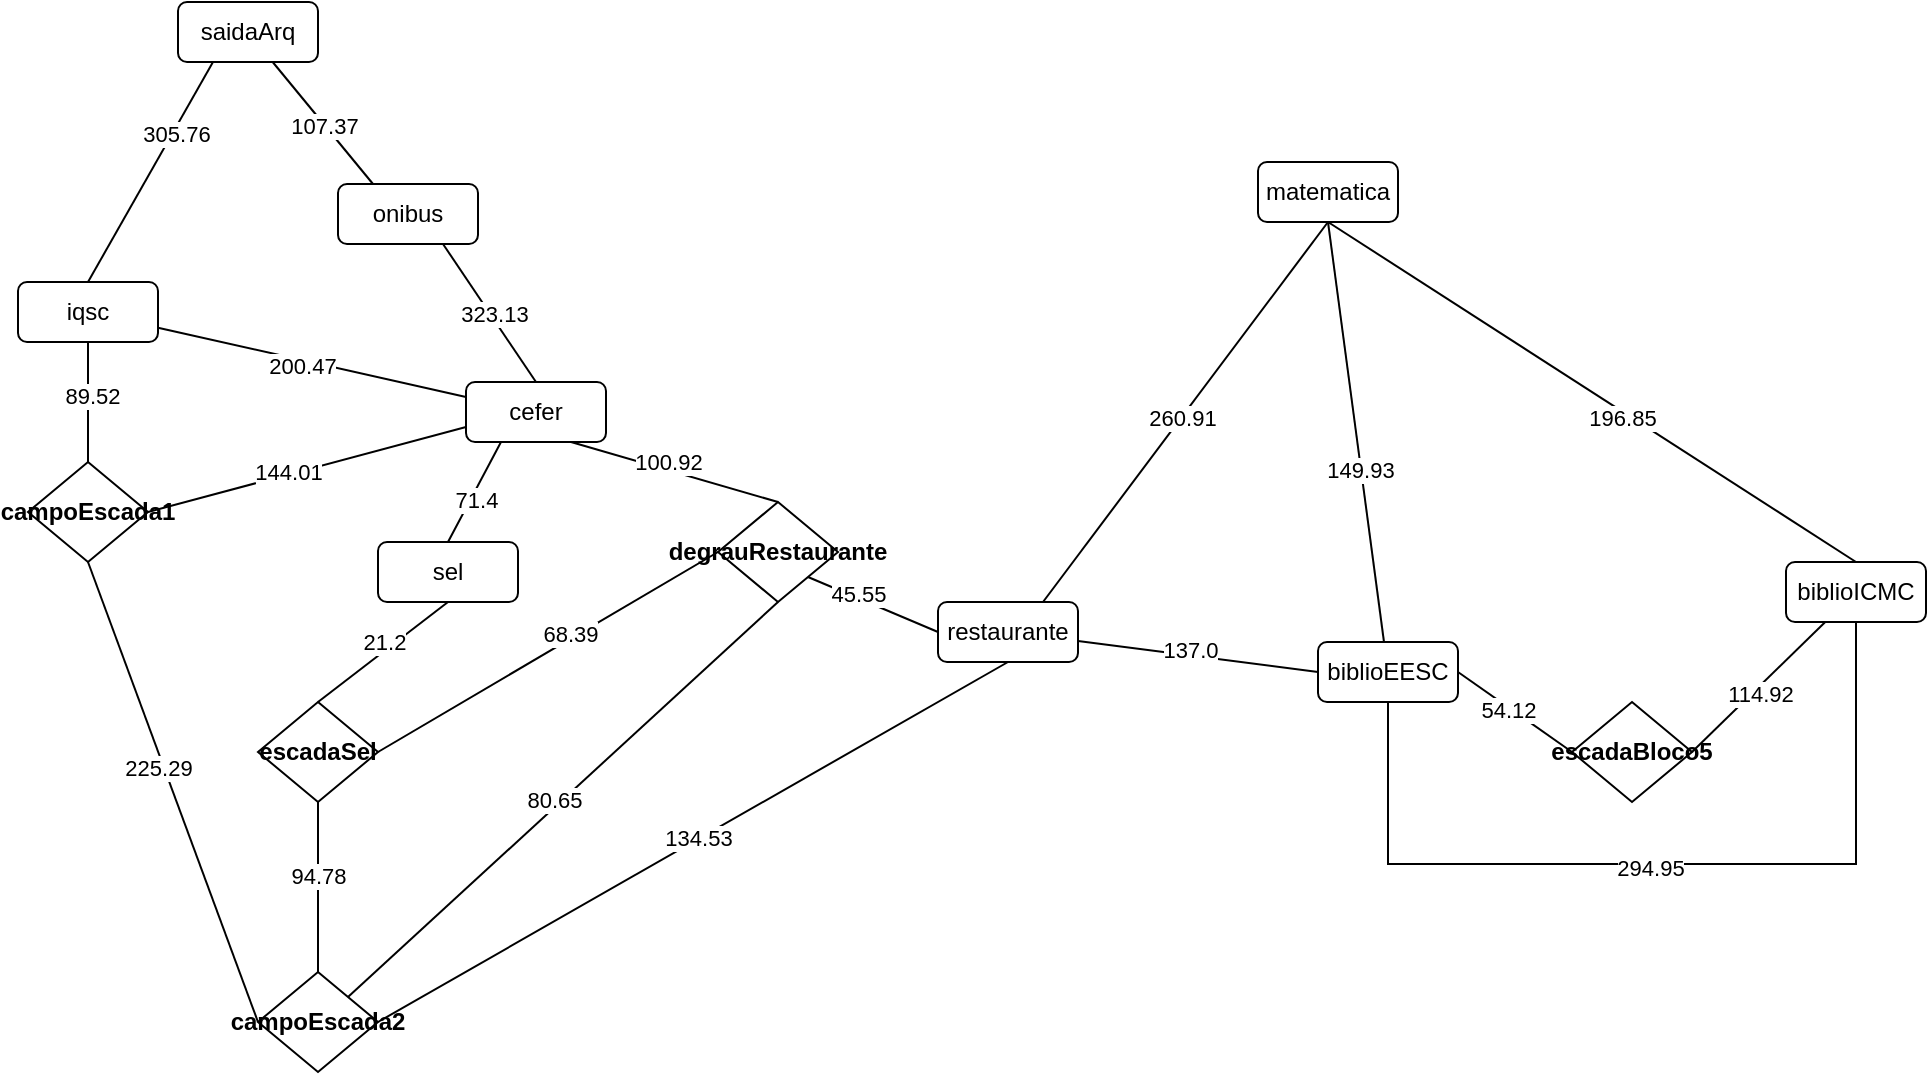 <mxfile version="24.3.1" type="device" pages="2">
  <diagram name="Grafo sem acessibilidade" id="zhBQ2vT0E0Bw0QXHDB5k">
    <mxGraphModel dx="1452" dy="614" grid="0" gridSize="10" guides="1" tooltips="1" connect="1" arrows="1" fold="1" page="0" pageScale="1" pageWidth="827" pageHeight="1169" math="0" shadow="0">
      <root>
        <mxCell id="0" />
        <mxCell id="1" parent="0" />
        <mxCell id="oksww-_7QPB1_juGbVkQ-5" style="rounded=0;orthogonalLoop=1;jettySize=auto;html=1;entryX=0.25;entryY=0;entryDx=0;entryDy=0;endArrow=none;endFill=0;" parent="1" source="oksww-_7QPB1_juGbVkQ-2" target="oksww-_7QPB1_juGbVkQ-3" edge="1">
          <mxGeometry relative="1" as="geometry" />
        </mxCell>
        <mxCell id="oksww-_7QPB1_juGbVkQ-89" value="107.37" style="edgeLabel;html=1;align=center;verticalAlign=middle;resizable=0;points=[];" parent="oksww-_7QPB1_juGbVkQ-5" vertex="1" connectable="0">
          <mxGeometry x="0.024" relative="1" as="geometry">
            <mxPoint as="offset" />
          </mxGeometry>
        </mxCell>
        <mxCell id="oksww-_7QPB1_juGbVkQ-10" style="rounded=0;orthogonalLoop=1;jettySize=auto;html=1;exitX=0.25;exitY=1;exitDx=0;exitDy=0;entryX=0.5;entryY=0;entryDx=0;entryDy=0;endArrow=none;endFill=0;" parent="1" source="oksww-_7QPB1_juGbVkQ-2" target="oksww-_7QPB1_juGbVkQ-9" edge="1">
          <mxGeometry relative="1" as="geometry" />
        </mxCell>
        <mxCell id="oksww-_7QPB1_juGbVkQ-88" value="305.76" style="edgeLabel;html=1;align=center;verticalAlign=middle;resizable=0;points=[];" parent="oksww-_7QPB1_juGbVkQ-10" vertex="1" connectable="0">
          <mxGeometry x="-0.357" y="1" relative="1" as="geometry">
            <mxPoint as="offset" />
          </mxGeometry>
        </mxCell>
        <mxCell id="oksww-_7QPB1_juGbVkQ-2" value="saidaArq" style="rounded=1;whiteSpace=wrap;html=1;" parent="1" vertex="1">
          <mxGeometry x="130" y="49" width="70" height="30" as="geometry" />
        </mxCell>
        <mxCell id="oksww-_7QPB1_juGbVkQ-7" style="rounded=0;orthogonalLoop=1;jettySize=auto;html=1;exitX=0.75;exitY=1;exitDx=0;exitDy=0;entryX=0.5;entryY=0;entryDx=0;entryDy=0;endArrow=none;endFill=0;" parent="1" source="oksww-_7QPB1_juGbVkQ-3" target="oksww-_7QPB1_juGbVkQ-6" edge="1">
          <mxGeometry relative="1" as="geometry" />
        </mxCell>
        <mxCell id="oksww-_7QPB1_juGbVkQ-91" value="323.13" style="edgeLabel;html=1;align=center;verticalAlign=middle;resizable=0;points=[];" parent="oksww-_7QPB1_juGbVkQ-7" vertex="1" connectable="0">
          <mxGeometry x="0.033" y="2" relative="1" as="geometry">
            <mxPoint as="offset" />
          </mxGeometry>
        </mxCell>
        <mxCell id="oksww-_7QPB1_juGbVkQ-3" value="onibus" style="rounded=1;whiteSpace=wrap;html=1;" parent="1" vertex="1">
          <mxGeometry x="210" y="140" width="70" height="30" as="geometry" />
        </mxCell>
        <mxCell id="oksww-_7QPB1_juGbVkQ-6" value="cefer" style="rounded=1;whiteSpace=wrap;html=1;" parent="1" vertex="1">
          <mxGeometry x="274" y="239" width="70" height="30" as="geometry" />
        </mxCell>
        <mxCell id="oksww-_7QPB1_juGbVkQ-16" style="rounded=0;orthogonalLoop=1;jettySize=auto;html=1;exitX=0.5;exitY=1;exitDx=0;exitDy=0;entryX=0.5;entryY=0;entryDx=0;entryDy=0;endArrow=none;endFill=0;" parent="1" source="oksww-_7QPB1_juGbVkQ-9" target="oksww-_7QPB1_juGbVkQ-15" edge="1">
          <mxGeometry relative="1" as="geometry" />
        </mxCell>
        <mxCell id="vwch2zvILR5vdQ5iCqcV-2" value="89.52" style="edgeLabel;html=1;align=center;verticalAlign=middle;resizable=0;points=[];" parent="oksww-_7QPB1_juGbVkQ-16" vertex="1" connectable="0">
          <mxGeometry x="-0.114" y="2" relative="1" as="geometry">
            <mxPoint as="offset" />
          </mxGeometry>
        </mxCell>
        <mxCell id="oksww-_7QPB1_juGbVkQ-9" value="iqsc" style="rounded=1;whiteSpace=wrap;html=1;" parent="1" vertex="1">
          <mxGeometry x="50" y="189" width="70" height="30" as="geometry" />
        </mxCell>
        <mxCell id="oksww-_7QPB1_juGbVkQ-12" value="" style="endArrow=none;html=1;rounded=0;entryX=0;entryY=0.25;entryDx=0;entryDy=0;" parent="1" source="oksww-_7QPB1_juGbVkQ-9" target="oksww-_7QPB1_juGbVkQ-6" edge="1">
          <mxGeometry width="50" height="50" relative="1" as="geometry">
            <mxPoint x="120" y="254" as="sourcePoint" />
            <mxPoint x="190.711" y="204" as="targetPoint" />
          </mxGeometry>
        </mxCell>
        <mxCell id="oksww-_7QPB1_juGbVkQ-92" value="200.47" style="edgeLabel;html=1;align=center;verticalAlign=middle;resizable=0;points=[];" parent="oksww-_7QPB1_juGbVkQ-12" vertex="1" connectable="0">
          <mxGeometry x="-0.054" y="-3" relative="1" as="geometry">
            <mxPoint as="offset" />
          </mxGeometry>
        </mxCell>
        <mxCell id="oksww-_7QPB1_juGbVkQ-17" style="rounded=0;orthogonalLoop=1;jettySize=auto;html=1;exitX=1;exitY=0.5;exitDx=0;exitDy=0;entryX=0;entryY=0.75;entryDx=0;entryDy=0;endArrow=none;endFill=0;" parent="1" source="oksww-_7QPB1_juGbVkQ-15" target="oksww-_7QPB1_juGbVkQ-6" edge="1">
          <mxGeometry relative="1" as="geometry" />
        </mxCell>
        <mxCell id="oksww-_7QPB1_juGbVkQ-93" value="144.01" style="edgeLabel;html=1;align=center;verticalAlign=middle;resizable=0;points=[];" parent="oksww-_7QPB1_juGbVkQ-17" vertex="1" connectable="0">
          <mxGeometry x="-0.121" y="2" relative="1" as="geometry">
            <mxPoint as="offset" />
          </mxGeometry>
        </mxCell>
        <mxCell id="oksww-_7QPB1_juGbVkQ-15" value="&lt;b style=&quot;&quot;&gt;campoEscada1&lt;/b&gt;" style="rhombus;html=1;whiteSpace=wrap;" parent="1" vertex="1">
          <mxGeometry x="55" y="279" width="60" height="50" as="geometry" />
        </mxCell>
        <mxCell id="oksww-_7QPB1_juGbVkQ-19" style="rounded=0;orthogonalLoop=1;jettySize=auto;html=1;exitX=0.5;exitY=0;exitDx=0;exitDy=0;entryX=0.75;entryY=1;entryDx=0;entryDy=0;endArrow=none;endFill=0;" parent="1" source="oksww-_7QPB1_juGbVkQ-18" target="oksww-_7QPB1_juGbVkQ-6" edge="1">
          <mxGeometry relative="1" as="geometry" />
        </mxCell>
        <mxCell id="oksww-_7QPB1_juGbVkQ-116" value="100.92" style="edgeLabel;html=1;align=center;verticalAlign=middle;resizable=0;points=[];" parent="oksww-_7QPB1_juGbVkQ-19" vertex="1" connectable="0">
          <mxGeometry x="0.085" y="-4" relative="1" as="geometry">
            <mxPoint as="offset" />
          </mxGeometry>
        </mxCell>
        <mxCell id="oksww-_7QPB1_juGbVkQ-31" style="rounded=0;orthogonalLoop=1;jettySize=auto;html=1;exitX=1;exitY=1;exitDx=0;exitDy=0;entryX=0;entryY=0.5;entryDx=0;entryDy=0;endArrow=none;endFill=0;" parent="1" source="oksww-_7QPB1_juGbVkQ-18" target="oksww-_7QPB1_juGbVkQ-30" edge="1">
          <mxGeometry relative="1" as="geometry" />
        </mxCell>
        <mxCell id="oksww-_7QPB1_juGbVkQ-99" value="45.55" style="edgeLabel;html=1;align=center;verticalAlign=middle;resizable=0;points=[];" parent="oksww-_7QPB1_juGbVkQ-31" vertex="1" connectable="0">
          <mxGeometry x="-0.26" y="2" relative="1" as="geometry">
            <mxPoint as="offset" />
          </mxGeometry>
        </mxCell>
        <mxCell id="oksww-_7QPB1_juGbVkQ-18" value="&lt;b style=&quot;&quot;&gt;degrauRestaurante&lt;/b&gt;" style="rhombus;html=1;whiteSpace=wrap;" parent="1" vertex="1">
          <mxGeometry x="400" y="299" width="60" height="50" as="geometry" />
        </mxCell>
        <mxCell id="oksww-_7QPB1_juGbVkQ-26" style="rounded=0;orthogonalLoop=1;jettySize=auto;html=1;exitX=0;exitY=0.5;exitDx=0;exitDy=0;entryX=0.5;entryY=1;entryDx=0;entryDy=0;endArrow=none;endFill=0;" parent="1" source="oksww-_7QPB1_juGbVkQ-21" target="oksww-_7QPB1_juGbVkQ-15" edge="1">
          <mxGeometry relative="1" as="geometry" />
        </mxCell>
        <mxCell id="oksww-_7QPB1_juGbVkQ-95" value="225.29" style="edgeLabel;html=1;align=center;verticalAlign=middle;resizable=0;points=[];" parent="oksww-_7QPB1_juGbVkQ-26" vertex="1" connectable="0">
          <mxGeometry x="0.119" y="3" relative="1" as="geometry">
            <mxPoint as="offset" />
          </mxGeometry>
        </mxCell>
        <mxCell id="oksww-_7QPB1_juGbVkQ-27" style="rounded=0;orthogonalLoop=1;jettySize=auto;html=1;exitX=0.5;exitY=0;exitDx=0;exitDy=0;entryX=0.5;entryY=1;entryDx=0;entryDy=0;endArrow=none;endFill=0;" parent="1" source="oksww-_7QPB1_juGbVkQ-21" target="oksww-_7QPB1_juGbVkQ-24" edge="1">
          <mxGeometry relative="1" as="geometry" />
        </mxCell>
        <mxCell id="oksww-_7QPB1_juGbVkQ-125" value="94.78" style="edgeLabel;html=1;align=center;verticalAlign=middle;resizable=0;points=[];" parent="oksww-_7QPB1_juGbVkQ-27" vertex="1" connectable="0">
          <mxGeometry x="0.4" y="2" relative="1" as="geometry">
            <mxPoint x="2" y="11" as="offset" />
          </mxGeometry>
        </mxCell>
        <mxCell id="oksww-_7QPB1_juGbVkQ-28" style="rounded=0;orthogonalLoop=1;jettySize=auto;html=1;exitX=1;exitY=0;exitDx=0;exitDy=0;entryX=0.5;entryY=1;entryDx=0;entryDy=0;endArrow=none;endFill=0;" parent="1" source="oksww-_7QPB1_juGbVkQ-21" target="oksww-_7QPB1_juGbVkQ-18" edge="1">
          <mxGeometry relative="1" as="geometry" />
        </mxCell>
        <mxCell id="oksww-_7QPB1_juGbVkQ-97" value="80.65" style="edgeLabel;html=1;align=center;verticalAlign=middle;resizable=0;points=[];" parent="oksww-_7QPB1_juGbVkQ-28" vertex="1" connectable="0">
          <mxGeometry x="-0.028" y="3" relative="1" as="geometry">
            <mxPoint as="offset" />
          </mxGeometry>
        </mxCell>
        <mxCell id="oksww-_7QPB1_juGbVkQ-21" value="&lt;b style=&quot;&quot;&gt;campoEscada2&lt;/b&gt;" style="rhombus;html=1;whiteSpace=wrap;" parent="1" vertex="1">
          <mxGeometry x="170" y="534" width="60" height="50" as="geometry" />
        </mxCell>
        <mxCell id="oksww-_7QPB1_juGbVkQ-23" style="rounded=0;orthogonalLoop=1;jettySize=auto;html=1;exitX=0.5;exitY=0;exitDx=0;exitDy=0;entryX=0.25;entryY=1;entryDx=0;entryDy=0;endArrow=none;endFill=0;" parent="1" source="oksww-_7QPB1_juGbVkQ-22" target="oksww-_7QPB1_juGbVkQ-6" edge="1">
          <mxGeometry relative="1" as="geometry" />
        </mxCell>
        <mxCell id="oksww-_7QPB1_juGbVkQ-94" value="71.4" style="edgeLabel;html=1;align=center;verticalAlign=middle;resizable=0;points=[];" parent="oksww-_7QPB1_juGbVkQ-23" vertex="1" connectable="0">
          <mxGeometry x="-0.116" y="-2" relative="1" as="geometry">
            <mxPoint as="offset" />
          </mxGeometry>
        </mxCell>
        <mxCell id="oksww-_7QPB1_juGbVkQ-22" value="sel" style="rounded=1;whiteSpace=wrap;html=1;" parent="1" vertex="1">
          <mxGeometry x="230" y="319" width="70" height="30" as="geometry" />
        </mxCell>
        <mxCell id="oksww-_7QPB1_juGbVkQ-25" style="rounded=0;orthogonalLoop=1;jettySize=auto;html=1;exitX=0.5;exitY=0;exitDx=0;exitDy=0;entryX=0.5;entryY=1;entryDx=0;entryDy=0;endArrow=none;endFill=0;" parent="1" source="oksww-_7QPB1_juGbVkQ-24" target="oksww-_7QPB1_juGbVkQ-22" edge="1">
          <mxGeometry relative="1" as="geometry" />
        </mxCell>
        <mxCell id="oksww-_7QPB1_juGbVkQ-96" value="21.2" style="edgeLabel;html=1;align=center;verticalAlign=middle;resizable=0;points=[];" parent="oksww-_7QPB1_juGbVkQ-25" vertex="1" connectable="0">
          <mxGeometry x="0.072" y="4" relative="1" as="geometry">
            <mxPoint as="offset" />
          </mxGeometry>
        </mxCell>
        <mxCell id="oksww-_7QPB1_juGbVkQ-36" style="rounded=0;orthogonalLoop=1;jettySize=auto;html=1;exitX=1;exitY=0.5;exitDx=0;exitDy=0;entryX=0;entryY=0.5;entryDx=0;entryDy=0;endArrow=none;endFill=0;" parent="1" source="oksww-_7QPB1_juGbVkQ-24" target="oksww-_7QPB1_juGbVkQ-18" edge="1">
          <mxGeometry relative="1" as="geometry" />
        </mxCell>
        <mxCell id="oksww-_7QPB1_juGbVkQ-100" value="68.39" style="edgeLabel;html=1;align=center;verticalAlign=middle;resizable=0;points=[];" parent="oksww-_7QPB1_juGbVkQ-36" vertex="1" connectable="0">
          <mxGeometry x="0.279" y="1" relative="1" as="geometry">
            <mxPoint x="-12" y="5" as="offset" />
          </mxGeometry>
        </mxCell>
        <mxCell id="oksww-_7QPB1_juGbVkQ-24" value="&lt;b style=&quot;&quot;&gt;escadaSel&lt;/b&gt;" style="rhombus;html=1;whiteSpace=wrap;" parent="1" vertex="1">
          <mxGeometry x="170" y="399" width="60" height="50" as="geometry" />
        </mxCell>
        <mxCell id="oksww-_7QPB1_juGbVkQ-41" style="rounded=0;orthogonalLoop=1;jettySize=auto;html=1;entryX=0;entryY=0.5;entryDx=0;entryDy=0;endArrow=none;endFill=0;" parent="1" source="oksww-_7QPB1_juGbVkQ-30" target="oksww-_7QPB1_juGbVkQ-39" edge="1">
          <mxGeometry relative="1" as="geometry" />
        </mxCell>
        <mxCell id="oksww-_7QPB1_juGbVkQ-104" value="137.0" style="edgeLabel;html=1;align=center;verticalAlign=middle;resizable=0;points=[];" parent="oksww-_7QPB1_juGbVkQ-41" vertex="1" connectable="0">
          <mxGeometry x="-0.077" y="3" relative="1" as="geometry">
            <mxPoint as="offset" />
          </mxGeometry>
        </mxCell>
        <mxCell id="oksww-_7QPB1_juGbVkQ-42" style="rounded=0;orthogonalLoop=1;jettySize=auto;html=1;exitX=0.75;exitY=0;exitDx=0;exitDy=0;entryX=0.5;entryY=1;entryDx=0;entryDy=0;endArrow=none;endFill=0;" parent="1" source="oksww-_7QPB1_juGbVkQ-30" target="oksww-_7QPB1_juGbVkQ-38" edge="1">
          <mxGeometry relative="1" as="geometry" />
        </mxCell>
        <mxCell id="oksww-_7QPB1_juGbVkQ-101" value="260.91" style="edgeLabel;html=1;align=center;verticalAlign=middle;resizable=0;points=[];" parent="oksww-_7QPB1_juGbVkQ-42" vertex="1" connectable="0">
          <mxGeometry x="-0.028" relative="1" as="geometry">
            <mxPoint as="offset" />
          </mxGeometry>
        </mxCell>
        <mxCell id="oksww-_7QPB1_juGbVkQ-30" value="restaurante" style="rounded=1;whiteSpace=wrap;html=1;" parent="1" vertex="1">
          <mxGeometry x="510" y="349" width="70" height="30" as="geometry" />
        </mxCell>
        <mxCell id="oksww-_7QPB1_juGbVkQ-34" style="rounded=0;orthogonalLoop=1;jettySize=auto;html=1;exitX=1;exitY=0.5;exitDx=0;exitDy=0;entryX=0.5;entryY=1;entryDx=0;entryDy=0;endArrow=none;endFill=0;" parent="1" source="oksww-_7QPB1_juGbVkQ-21" target="oksww-_7QPB1_juGbVkQ-30" edge="1">
          <mxGeometry relative="1" as="geometry" />
        </mxCell>
        <mxCell id="oksww-_7QPB1_juGbVkQ-98" value="134.53" style="edgeLabel;html=1;align=center;verticalAlign=middle;resizable=0;points=[];" parent="oksww-_7QPB1_juGbVkQ-34" vertex="1" connectable="0">
          <mxGeometry x="0.02" y="1" relative="1" as="geometry">
            <mxPoint as="offset" />
          </mxGeometry>
        </mxCell>
        <mxCell id="oksww-_7QPB1_juGbVkQ-38" value="matematica" style="rounded=1;whiteSpace=wrap;html=1;" parent="1" vertex="1">
          <mxGeometry x="670" y="129" width="70" height="30" as="geometry" />
        </mxCell>
        <mxCell id="oksww-_7QPB1_juGbVkQ-46" style="rounded=0;orthogonalLoop=1;jettySize=auto;html=1;exitX=1;exitY=0.5;exitDx=0;exitDy=0;entryX=0;entryY=0.5;entryDx=0;entryDy=0;endArrow=none;endFill=0;" parent="1" source="oksww-_7QPB1_juGbVkQ-39" target="oksww-_7QPB1_juGbVkQ-45" edge="1">
          <mxGeometry relative="1" as="geometry" />
        </mxCell>
        <mxCell id="oksww-_7QPB1_juGbVkQ-105" value="54.12" style="edgeLabel;html=1;align=center;verticalAlign=middle;resizable=0;points=[];" parent="oksww-_7QPB1_juGbVkQ-46" vertex="1" connectable="0">
          <mxGeometry x="-0.111" y="-1" relative="1" as="geometry">
            <mxPoint as="offset" />
          </mxGeometry>
        </mxCell>
        <mxCell id="oksww-_7QPB1_juGbVkQ-107" style="edgeStyle=orthogonalEdgeStyle;rounded=0;orthogonalLoop=1;jettySize=auto;html=1;entryX=0.5;entryY=1;entryDx=0;entryDy=0;endArrow=none;endFill=0;" parent="1" source="oksww-_7QPB1_juGbVkQ-39" target="oksww-_7QPB1_juGbVkQ-40" edge="1">
          <mxGeometry relative="1" as="geometry">
            <Array as="points">
              <mxPoint x="735" y="480" />
              <mxPoint x="969" y="480" />
            </Array>
          </mxGeometry>
        </mxCell>
        <mxCell id="oksww-_7QPB1_juGbVkQ-108" value="294.95" style="edgeLabel;html=1;align=center;verticalAlign=middle;resizable=0;points=[];" parent="oksww-_7QPB1_juGbVkQ-107" vertex="1" connectable="0">
          <mxGeometry x="-0.027" y="-2" relative="1" as="geometry">
            <mxPoint as="offset" />
          </mxGeometry>
        </mxCell>
        <mxCell id="oksww-_7QPB1_juGbVkQ-39" value="biblioEESC" style="rounded=1;whiteSpace=wrap;html=1;" parent="1" vertex="1">
          <mxGeometry x="700" y="369" width="70" height="30" as="geometry" />
        </mxCell>
        <mxCell id="oksww-_7QPB1_juGbVkQ-43" style="rounded=0;orthogonalLoop=1;jettySize=auto;html=1;exitX=0.5;exitY=0;exitDx=0;exitDy=0;entryX=0.5;entryY=1;entryDx=0;entryDy=0;endArrow=none;endFill=0;" parent="1" source="oksww-_7QPB1_juGbVkQ-40" target="oksww-_7QPB1_juGbVkQ-38" edge="1">
          <mxGeometry relative="1" as="geometry" />
        </mxCell>
        <mxCell id="oksww-_7QPB1_juGbVkQ-120" value="196.85" style="edgeLabel;html=1;align=center;verticalAlign=middle;resizable=0;points=[];" parent="oksww-_7QPB1_juGbVkQ-43" vertex="1" connectable="0">
          <mxGeometry x="-0.117" y="2" relative="1" as="geometry">
            <mxPoint y="1" as="offset" />
          </mxGeometry>
        </mxCell>
        <mxCell id="oksww-_7QPB1_juGbVkQ-47" style="rounded=0;orthogonalLoop=1;jettySize=auto;html=1;entryX=1;entryY=0.5;entryDx=0;entryDy=0;endArrow=none;endFill=0;" parent="1" source="oksww-_7QPB1_juGbVkQ-40" target="oksww-_7QPB1_juGbVkQ-45" edge="1">
          <mxGeometry relative="1" as="geometry" />
        </mxCell>
        <mxCell id="oksww-_7QPB1_juGbVkQ-106" value="114.92" style="edgeLabel;html=1;align=center;verticalAlign=middle;resizable=0;points=[];" parent="oksww-_7QPB1_juGbVkQ-47" vertex="1" connectable="0">
          <mxGeometry x="0.043" y="2" relative="1" as="geometry">
            <mxPoint as="offset" />
          </mxGeometry>
        </mxCell>
        <mxCell id="oksww-_7QPB1_juGbVkQ-40" value="biblioICMC" style="rounded=1;whiteSpace=wrap;html=1;" parent="1" vertex="1">
          <mxGeometry x="934" y="329" width="70" height="30" as="geometry" />
        </mxCell>
        <mxCell id="oksww-_7QPB1_juGbVkQ-45" value="&lt;b style=&quot;&quot;&gt;escadaBloco5&lt;/b&gt;" style="rhombus;html=1;whiteSpace=wrap;" parent="1" vertex="1">
          <mxGeometry x="827" y="399" width="60" height="50" as="geometry" />
        </mxCell>
        <mxCell id="oksww-_7QPB1_juGbVkQ-48" style="rounded=0;orthogonalLoop=1;jettySize=auto;html=1;entryX=0.5;entryY=1;entryDx=0;entryDy=0;endArrow=none;endFill=0;" parent="1" source="oksww-_7QPB1_juGbVkQ-39" target="oksww-_7QPB1_juGbVkQ-38" edge="1">
          <mxGeometry relative="1" as="geometry" />
        </mxCell>
        <mxCell id="oksww-_7QPB1_juGbVkQ-102" value="149.93" style="edgeLabel;html=1;align=center;verticalAlign=middle;resizable=0;points=[];" parent="oksww-_7QPB1_juGbVkQ-48" vertex="1" connectable="0">
          <mxGeometry x="-0.181" y="1" relative="1" as="geometry">
            <mxPoint as="offset" />
          </mxGeometry>
        </mxCell>
      </root>
    </mxGraphModel>
  </diagram>
  <diagram id="GFOpdzCWGSeuzTOsgjwB" name="Grafo com acessibilidade">
    <mxGraphModel dx="1452" dy="650" grid="0" gridSize="10" guides="1" tooltips="1" connect="1" arrows="1" fold="1" page="0" pageScale="1" pageWidth="827" pageHeight="1169" math="0" shadow="0">
      <root>
        <mxCell id="0" />
        <mxCell id="1" parent="0" />
        <mxCell id="boCgesjJriqZKPZLNKXG-1" style="rounded=0;orthogonalLoop=1;jettySize=auto;html=1;entryX=0.25;entryY=0;entryDx=0;entryDy=0;endArrow=none;endFill=0;" edge="1" parent="1" source="boCgesjJriqZKPZLNKXG-5" target="boCgesjJriqZKPZLNKXG-8">
          <mxGeometry relative="1" as="geometry" />
        </mxCell>
        <mxCell id="boCgesjJriqZKPZLNKXG-2" value="107.37" style="edgeLabel;html=1;align=center;verticalAlign=middle;resizable=0;points=[];" vertex="1" connectable="0" parent="boCgesjJriqZKPZLNKXG-1">
          <mxGeometry x="0.019" y="-2" relative="1" as="geometry">
            <mxPoint as="offset" />
          </mxGeometry>
        </mxCell>
        <mxCell id="boCgesjJriqZKPZLNKXG-3" style="rounded=0;orthogonalLoop=1;jettySize=auto;html=1;exitX=0.25;exitY=1;exitDx=0;exitDy=0;entryX=0.5;entryY=0;entryDx=0;entryDy=0;endArrow=none;endFill=0;" edge="1" parent="1" source="boCgesjJriqZKPZLNKXG-5" target="boCgesjJriqZKPZLNKXG-12">
          <mxGeometry relative="1" as="geometry" />
        </mxCell>
        <mxCell id="boCgesjJriqZKPZLNKXG-4" value="305.76" style="edgeLabel;html=1;align=center;verticalAlign=middle;resizable=0;points=[];" vertex="1" connectable="0" parent="boCgesjJriqZKPZLNKXG-3">
          <mxGeometry x="0.238" y="1" relative="1" as="geometry">
            <mxPoint as="offset" />
          </mxGeometry>
        </mxCell>
        <mxCell id="boCgesjJriqZKPZLNKXG-5" value="saidaArq" style="rounded=1;whiteSpace=wrap;html=1;" vertex="1" parent="1">
          <mxGeometry x="109" y="20" width="70" height="30" as="geometry" />
        </mxCell>
        <mxCell id="boCgesjJriqZKPZLNKXG-6" style="rounded=0;orthogonalLoop=1;jettySize=auto;html=1;exitX=0.75;exitY=1;exitDx=0;exitDy=0;entryX=0.5;entryY=0;entryDx=0;entryDy=0;endArrow=none;endFill=0;" edge="1" parent="1" source="boCgesjJriqZKPZLNKXG-8" target="boCgesjJriqZKPZLNKXG-9">
          <mxGeometry relative="1" as="geometry" />
        </mxCell>
        <mxCell id="boCgesjJriqZKPZLNKXG-7" value="323.13" style="edgeLabel;html=1;align=center;verticalAlign=middle;resizable=0;points=[];" vertex="1" connectable="0" parent="boCgesjJriqZKPZLNKXG-6">
          <mxGeometry x="0.019" y="1" relative="1" as="geometry">
            <mxPoint as="offset" />
          </mxGeometry>
        </mxCell>
        <mxCell id="boCgesjJriqZKPZLNKXG-8" value="onibus" style="rounded=1;whiteSpace=wrap;html=1;" vertex="1" parent="1">
          <mxGeometry x="188" y="99" width="70" height="30" as="geometry" />
        </mxCell>
        <mxCell id="boCgesjJriqZKPZLNKXG-9" value="cefer" style="rounded=1;whiteSpace=wrap;html=1;" vertex="1" parent="1">
          <mxGeometry x="253" y="210" width="70" height="30" as="geometry" />
        </mxCell>
        <mxCell id="boCgesjJriqZKPZLNKXG-10" style="rounded=0;orthogonalLoop=1;jettySize=auto;html=1;exitX=1;exitY=0.5;exitDx=0;exitDy=0;entryX=0;entryY=0.5;entryDx=0;entryDy=0;endArrow=none;endFill=0;" edge="1" parent="1" source="boCgesjJriqZKPZLNKXG-12" target="boCgesjJriqZKPZLNKXG-24">
          <mxGeometry relative="1" as="geometry" />
        </mxCell>
        <mxCell id="boCgesjJriqZKPZLNKXG-11" value="463.49" style="edgeLabel;html=1;align=center;verticalAlign=middle;resizable=0;points=[];" vertex="1" connectable="0" parent="boCgesjJriqZKPZLNKXG-10">
          <mxGeometry x="-0.029" y="6" relative="1" as="geometry">
            <mxPoint x="-7" y="2" as="offset" />
          </mxGeometry>
        </mxCell>
        <mxCell id="boCgesjJriqZKPZLNKXG-12" value="iqsc" style="rounded=1;whiteSpace=wrap;html=1;" vertex="1" parent="1">
          <mxGeometry x="59" y="426" width="70" height="30" as="geometry" />
        </mxCell>
        <mxCell id="boCgesjJriqZKPZLNKXG-13" value="" style="endArrow=none;html=1;rounded=0;entryX=0;entryY=0.5;entryDx=0;entryDy=0;" edge="1" parent="1" source="boCgesjJriqZKPZLNKXG-12" target="boCgesjJriqZKPZLNKXG-9">
          <mxGeometry width="50" height="50" relative="1" as="geometry">
            <mxPoint x="99" y="225" as="sourcePoint" />
            <mxPoint x="169.711" y="175" as="targetPoint" />
          </mxGeometry>
        </mxCell>
        <mxCell id="boCgesjJriqZKPZLNKXG-14" value="216.67" style="edgeLabel;html=1;align=center;verticalAlign=middle;resizable=0;points=[];" vertex="1" connectable="0" parent="boCgesjJriqZKPZLNKXG-13">
          <mxGeometry x="0.065" y="2" relative="1" as="geometry">
            <mxPoint as="offset" />
          </mxGeometry>
        </mxCell>
        <mxCell id="boCgesjJriqZKPZLNKXG-15" style="rounded=0;orthogonalLoop=1;jettySize=auto;html=1;exitX=0;exitY=0.5;exitDx=0;exitDy=0;entryX=0.75;entryY=1;entryDx=0;entryDy=0;endArrow=none;endFill=0;" edge="1" parent="1" source="boCgesjJriqZKPZLNKXG-24" target="boCgesjJriqZKPZLNKXG-9">
          <mxGeometry relative="1" as="geometry">
            <mxPoint x="409" y="270" as="sourcePoint" />
          </mxGeometry>
        </mxCell>
        <mxCell id="boCgesjJriqZKPZLNKXG-16" value="178.46" style="edgeLabel;html=1;align=center;verticalAlign=middle;resizable=0;points=[];" vertex="1" connectable="0" parent="boCgesjJriqZKPZLNKXG-15">
          <mxGeometry x="-0.051" y="1" relative="1" as="geometry">
            <mxPoint as="offset" />
          </mxGeometry>
        </mxCell>
        <mxCell id="boCgesjJriqZKPZLNKXG-17" style="rounded=0;orthogonalLoop=1;jettySize=auto;html=1;exitX=0.5;exitY=0;exitDx=0;exitDy=0;entryX=0.25;entryY=1;entryDx=0;entryDy=0;endArrow=none;endFill=0;" edge="1" parent="1" source="boCgesjJriqZKPZLNKXG-19" target="boCgesjJriqZKPZLNKXG-9">
          <mxGeometry relative="1" as="geometry" />
        </mxCell>
        <mxCell id="boCgesjJriqZKPZLNKXG-18" value="71.4" style="edgeLabel;html=1;align=center;verticalAlign=middle;resizable=0;points=[];" vertex="1" connectable="0" parent="boCgesjJriqZKPZLNKXG-17">
          <mxGeometry x="0.306" y="-1" relative="1" as="geometry">
            <mxPoint as="offset" />
          </mxGeometry>
        </mxCell>
        <mxCell id="boCgesjJriqZKPZLNKXG-19" value="sel" style="rounded=1;whiteSpace=wrap;html=1;" vertex="1" parent="1">
          <mxGeometry x="229" y="326" width="70" height="30" as="geometry" />
        </mxCell>
        <mxCell id="boCgesjJriqZKPZLNKXG-20" style="rounded=0;orthogonalLoop=1;jettySize=auto;html=1;entryX=0;entryY=0.5;entryDx=0;entryDy=0;endArrow=none;endFill=0;" edge="1" parent="1" source="boCgesjJriqZKPZLNKXG-24" target="boCgesjJriqZKPZLNKXG-28">
          <mxGeometry relative="1" as="geometry" />
        </mxCell>
        <mxCell id="boCgesjJriqZKPZLNKXG-21" value="137.0" style="edgeLabel;html=1;align=center;verticalAlign=middle;resizable=0;points=[];" vertex="1" connectable="0" parent="boCgesjJriqZKPZLNKXG-20">
          <mxGeometry x="-0.083" y="3" relative="1" as="geometry">
            <mxPoint as="offset" />
          </mxGeometry>
        </mxCell>
        <mxCell id="boCgesjJriqZKPZLNKXG-22" style="rounded=0;orthogonalLoop=1;jettySize=auto;html=1;exitX=0.75;exitY=0;exitDx=0;exitDy=0;entryX=0.5;entryY=1;entryDx=0;entryDy=0;endArrow=none;endFill=0;" edge="1" parent="1" source="boCgesjJriqZKPZLNKXG-24" target="boCgesjJriqZKPZLNKXG-25">
          <mxGeometry relative="1" as="geometry" />
        </mxCell>
        <mxCell id="boCgesjJriqZKPZLNKXG-23" value="260.91" style="edgeLabel;html=1;align=center;verticalAlign=middle;resizable=0;points=[];" vertex="1" connectable="0" parent="boCgesjJriqZKPZLNKXG-22">
          <mxGeometry x="-0.085" y="2" relative="1" as="geometry">
            <mxPoint as="offset" />
          </mxGeometry>
        </mxCell>
        <mxCell id="boCgesjJriqZKPZLNKXG-24" value="restaurante" style="rounded=1;whiteSpace=wrap;html=1;" vertex="1" parent="1">
          <mxGeometry x="373" y="370" width="70" height="30" as="geometry" />
        </mxCell>
        <mxCell id="boCgesjJriqZKPZLNKXG-25" value="matematica" style="rounded=1;whiteSpace=wrap;html=1;" vertex="1" parent="1">
          <mxGeometry x="519" y="80" width="70" height="30" as="geometry" />
        </mxCell>
        <mxCell id="boCgesjJriqZKPZLNKXG-26" style="rounded=0;orthogonalLoop=1;jettySize=auto;html=1;exitX=1;exitY=0.5;exitDx=0;exitDy=0;entryX=0.5;entryY=1;entryDx=0;entryDy=0;endArrow=none;endFill=0;" edge="1" parent="1" source="boCgesjJriqZKPZLNKXG-28" target="boCgesjJriqZKPZLNKXG-31">
          <mxGeometry relative="1" as="geometry" />
        </mxCell>
        <mxCell id="boCgesjJriqZKPZLNKXG-27" value="294.95" style="edgeLabel;html=1;align=center;verticalAlign=middle;resizable=0;points=[];" vertex="1" connectable="0" parent="boCgesjJriqZKPZLNKXG-26">
          <mxGeometry x="0.056" y="-2" relative="1" as="geometry">
            <mxPoint as="offset" />
          </mxGeometry>
        </mxCell>
        <mxCell id="boCgesjJriqZKPZLNKXG-28" value="biblioEESC" style="rounded=1;whiteSpace=wrap;html=1;" vertex="1" parent="1">
          <mxGeometry x="549" y="320" width="70" height="30" as="geometry" />
        </mxCell>
        <mxCell id="boCgesjJriqZKPZLNKXG-29" style="rounded=0;orthogonalLoop=1;jettySize=auto;html=1;exitX=0.5;exitY=0;exitDx=0;exitDy=0;entryX=0.5;entryY=1;entryDx=0;entryDy=0;endArrow=none;endFill=0;" edge="1" parent="1" source="boCgesjJriqZKPZLNKXG-31" target="boCgesjJriqZKPZLNKXG-25">
          <mxGeometry relative="1" as="geometry" />
        </mxCell>
        <mxCell id="boCgesjJriqZKPZLNKXG-30" value="196.85" style="edgeLabel;html=1;align=center;verticalAlign=middle;resizable=0;points=[];" vertex="1" connectable="0" parent="boCgesjJriqZKPZLNKXG-29">
          <mxGeometry x="-0.056" y="2" relative="1" as="geometry">
            <mxPoint as="offset" />
          </mxGeometry>
        </mxCell>
        <mxCell id="boCgesjJriqZKPZLNKXG-31" value="biblioICMC" style="rounded=1;whiteSpace=wrap;html=1;" vertex="1" parent="1">
          <mxGeometry x="699" y="246" width="70" height="30" as="geometry" />
        </mxCell>
        <mxCell id="boCgesjJriqZKPZLNKXG-32" style="rounded=0;orthogonalLoop=1;jettySize=auto;html=1;entryX=0.5;entryY=1;entryDx=0;entryDy=0;endArrow=none;endFill=0;" edge="1" parent="1" source="boCgesjJriqZKPZLNKXG-28" target="boCgesjJriqZKPZLNKXG-25">
          <mxGeometry relative="1" as="geometry" />
        </mxCell>
        <mxCell id="boCgesjJriqZKPZLNKXG-33" value="149.93" style="edgeLabel;html=1;align=center;verticalAlign=middle;resizable=0;points=[];" vertex="1" connectable="0" parent="boCgesjJriqZKPZLNKXG-32">
          <mxGeometry x="-0.165" y="2" relative="1" as="geometry">
            <mxPoint as="offset" />
          </mxGeometry>
        </mxCell>
      </root>
    </mxGraphModel>
  </diagram>
</mxfile>
